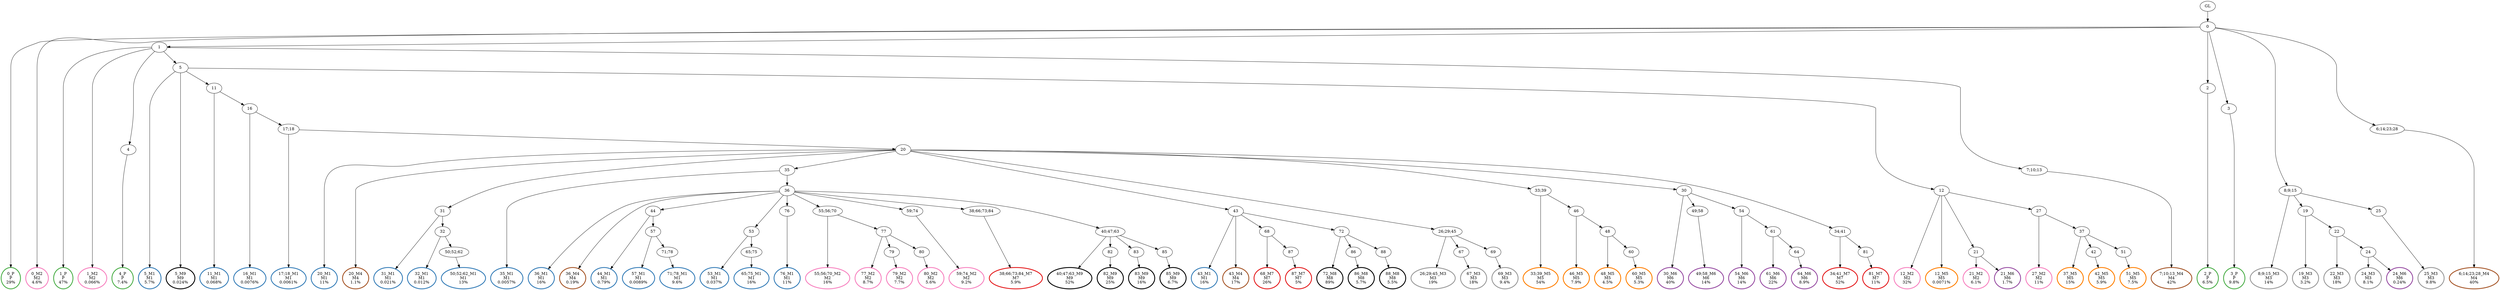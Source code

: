 digraph T {
	{
		rank=same
		135 [penwidth=3,colorscheme=set19,color=3,label="0_P\nP\n29%"]
		133 [penwidth=3,colorscheme=set19,color=3,label="1_P\nP\n47%"]
		131 [penwidth=3,colorscheme=set19,color=3,label="4_P\nP\n7.4%"]
		129 [penwidth=3,colorscheme=set19,color=3,label="2_P\nP\n6.5%"]
		127 [penwidth=3,colorscheme=set19,color=3,label="3_P\nP\n9.8%"]
		125 [penwidth=3,colorscheme=set19,color=2,label="5_M1\nM1\n5.7%"]
		123 [penwidth=3,colorscheme=set19,color=2,label="11_M1\nM1\n0.068%"]
		121 [penwidth=3,colorscheme=set19,color=2,label="16_M1\nM1\n0.0076%"]
		119 [penwidth=3,colorscheme=set19,color=2,label="17;18_M1\nM1\n0.0061%"]
		117 [penwidth=3,colorscheme=set19,color=2,label="20_M1\nM1\n11%"]
		115 [penwidth=3,colorscheme=set19,color=2,label="31_M1\nM1\n0.021%"]
		113 [penwidth=3,colorscheme=set19,color=2,label="32_M1\nM1\n0.012%"]
		111 [penwidth=3,colorscheme=set19,color=2,label="50;52;62_M1\nM1\n13%"]
		109 [penwidth=3,colorscheme=set19,color=2,label="35_M1\nM1\n0.0057%"]
		107 [penwidth=3,colorscheme=set19,color=2,label="36_M1\nM1\n16%"]
		105 [penwidth=3,colorscheme=set19,color=2,label="44_M1\nM1\n0.79%"]
		103 [penwidth=3,colorscheme=set19,color=2,label="57_M1\nM1\n0.0089%"]
		101 [penwidth=3,colorscheme=set19,color=2,label="71;78_M1\nM1\n9.6%"]
		99 [penwidth=3,colorscheme=set19,color=2,label="53_M1\nM1\n0.037%"]
		97 [penwidth=3,colorscheme=set19,color=2,label="65;75_M1\nM1\n16%"]
		95 [penwidth=3,colorscheme=set19,color=2,label="76_M1\nM1\n11%"]
		93 [penwidth=3,colorscheme=set19,color=2,label="43_M1\nM1\n16%"]
		92 [penwidth=3,colorscheme=set19,color=8,label="0_M2\nM2\n4.6%"]
		91 [penwidth=3,colorscheme=set19,color=8,label="1_M2\nM2\n0.066%"]
		89 [penwidth=3,colorscheme=set19,color=8,label="55;56;70_M2\nM2\n16%"]
		87 [penwidth=3,colorscheme=set19,color=8,label="77_M2\nM2\n8.7%"]
		85 [penwidth=3,colorscheme=set19,color=8,label="79_M2\nM2\n7.7%"]
		83 [penwidth=3,colorscheme=set19,color=8,label="80_M2\nM2\n5.6%"]
		81 [penwidth=3,colorscheme=set19,color=8,label="59;74_M2\nM2\n9.2%"]
		79 [penwidth=3,colorscheme=set19,color=8,label="12_M2\nM2\n32%"]
		77 [penwidth=3,colorscheme=set19,color=8,label="21_M2\nM2\n6.1%"]
		75 [penwidth=3,colorscheme=set19,color=8,label="27_M2\nM2\n11%"]
		73 [penwidth=3,colorscheme=set19,color=9,label="26;29;45_M3\nM3\n19%"]
		71 [penwidth=3,colorscheme=set19,color=9,label="67_M3\nM3\n18%"]
		69 [penwidth=3,colorscheme=set19,color=9,label="69_M3\nM3\n9.4%"]
		67 [penwidth=3,colorscheme=set19,color=9,label="8;9;15_M3\nM3\n14%"]
		65 [penwidth=3,colorscheme=set19,color=9,label="19_M3\nM3\n3.2%"]
		63 [penwidth=3,colorscheme=set19,color=9,label="22_M3\nM3\n18%"]
		61 [penwidth=3,colorscheme=set19,color=9,label="24_M3\nM3\n8.1%"]
		59 [penwidth=3,colorscheme=set19,color=9,label="25_M3\nM3\n9.8%"]
		58 [penwidth=3,colorscheme=set19,color=7,label="20_M4\nM4\n1.1%"]
		57 [penwidth=3,colorscheme=set19,color=7,label="36_M4\nM4\n0.19%"]
		56 [penwidth=3,colorscheme=set19,color=7,label="43_M4\nM4\n17%"]
		54 [penwidth=3,colorscheme=set19,color=7,label="7;10;13_M4\nM4\n42%"]
		52 [penwidth=3,colorscheme=set19,color=7,label="6;14;23;28_M4\nM4\n40%"]
		50 [penwidth=3,colorscheme=set19,color=5,label="33;39_M5\nM5\n54%"]
		48 [penwidth=3,colorscheme=set19,color=5,label="46_M5\nM5\n7.9%"]
		46 [penwidth=3,colorscheme=set19,color=5,label="48_M5\nM5\n4.5%"]
		44 [penwidth=3,colorscheme=set19,color=5,label="60_M5\nM5\n5.3%"]
		43 [penwidth=3,colorscheme=set19,color=5,label="12_M5\nM5\n0.0071%"]
		41 [penwidth=3,colorscheme=set19,color=5,label="37_M5\nM5\n15%"]
		39 [penwidth=3,colorscheme=set19,color=5,label="42_M5\nM5\n5.9%"]
		37 [penwidth=3,colorscheme=set19,color=5,label="51_M5\nM5\n7.5%"]
		35 [penwidth=3,colorscheme=set19,color=4,label="30_M6\nM6\n40%"]
		33 [penwidth=3,colorscheme=set19,color=4,label="49;58_M6\nM6\n14%"]
		31 [penwidth=3,colorscheme=set19,color=4,label="54_M6\nM6\n14%"]
		29 [penwidth=3,colorscheme=set19,color=4,label="61_M6\nM6\n22%"]
		27 [penwidth=3,colorscheme=set19,color=4,label="64_M6\nM6\n8.9%"]
		26 [penwidth=3,colorscheme=set19,color=4,label="21_M6\nM6\n1.7%"]
		25 [penwidth=3,colorscheme=set19,color=4,label="24_M6\nM6\n0.24%"]
		23 [penwidth=3,colorscheme=set19,color=1,label="34;41_M7\nM7\n52%"]
		21 [penwidth=3,colorscheme=set19,color=1,label="81_M7\nM7\n11%"]
		19 [penwidth=3,colorscheme=set19,color=1,label="38;66;73;84_M7\nM7\n5.9%"]
		17 [penwidth=3,colorscheme=set19,color=1,label="68_M7\nM7\n26%"]
		15 [penwidth=3,colorscheme=set19,color=1,label="87_M7\nM7\n5%"]
		13 [penwidth=3,colorscheme=set19,color=10,label="72_M8\nM8\n89%"]
		11 [penwidth=3,colorscheme=set19,color=10,label="86_M8\nM8\n5.7%"]
		9 [penwidth=3,colorscheme=set19,color=10,label="88_M8\nM8\n5.5%"]
		8 [penwidth=3,colorscheme=set19,color=21,label="5_M9\nM9\n0.024%"]
		6 [penwidth=3,colorscheme=set19,color=21,label="40;47;63_M9\nM9\n52%"]
		4 [penwidth=3,colorscheme=set19,color=21,label="82_M9\nM9\n25%"]
		2 [penwidth=3,colorscheme=set19,color=21,label="83_M9\nM9\n16%"]
		0 [penwidth=3,colorscheme=set19,color=21,label="85_M9\nM9\n6.7%"]
	}
	137 [label="GL"]
	136 [label="0"]
	134 [label="1"]
	132 [label="4"]
	130 [label="2"]
	128 [label="3"]
	126 [label="5"]
	124 [label="11"]
	122 [label="16"]
	120 [label="17;18"]
	118 [label="20"]
	116 [label="31"]
	114 [label="32"]
	112 [label="50;52;62"]
	110 [label="35"]
	108 [label="36"]
	106 [label="44"]
	104 [label="57"]
	102 [label="71;78"]
	100 [label="53"]
	98 [label="65;75"]
	96 [label="76"]
	94 [label="43"]
	90 [label="55;56;70"]
	88 [label="77"]
	86 [label="79"]
	84 [label="80"]
	82 [label="59;74"]
	80 [label="12"]
	78 [label="21"]
	76 [label="27"]
	74 [label="26;29;45"]
	72 [label="67"]
	70 [label="69"]
	68 [label="8;9;15"]
	66 [label="19"]
	64 [label="22"]
	62 [label="24"]
	60 [label="25"]
	55 [label="7;10;13"]
	53 [label="6;14;23;28"]
	51 [label="33;39"]
	49 [label="46"]
	47 [label="48"]
	45 [label="60"]
	42 [label="37"]
	40 [label="42"]
	38 [label="51"]
	36 [label="30"]
	34 [label="49;58"]
	32 [label="54"]
	30 [label="61"]
	28 [label="64"]
	24 [label="34;41"]
	22 [label="81"]
	20 [label="38;66;73;84"]
	18 [label="68"]
	16 [label="87"]
	14 [label="72"]
	12 [label="86"]
	10 [label="88"]
	7 [label="40;47;63"]
	5 [label="82"]
	3 [label="83"]
	1 [label="85"]
	137 -> 136
	136 -> 135
	136 -> 134
	136 -> 130
	136 -> 128
	136 -> 92
	136 -> 68
	136 -> 53
	134 -> 133
	134 -> 132
	134 -> 126
	134 -> 91
	134 -> 55
	132 -> 131
	130 -> 129
	128 -> 127
	126 -> 125
	126 -> 124
	126 -> 80
	126 -> 8
	124 -> 123
	124 -> 122
	122 -> 121
	122 -> 120
	120 -> 119
	120 -> 118
	118 -> 117
	118 -> 116
	118 -> 110
	118 -> 94
	118 -> 74
	118 -> 58
	118 -> 51
	118 -> 36
	118 -> 24
	116 -> 115
	116 -> 114
	114 -> 113
	114 -> 112
	112 -> 111
	110 -> 109
	110 -> 108
	108 -> 107
	108 -> 106
	108 -> 100
	108 -> 96
	108 -> 90
	108 -> 82
	108 -> 57
	108 -> 20
	108 -> 7
	106 -> 105
	106 -> 104
	104 -> 103
	104 -> 102
	102 -> 101
	100 -> 99
	100 -> 98
	98 -> 97
	96 -> 95
	94 -> 93
	94 -> 56
	94 -> 18
	94 -> 14
	90 -> 89
	90 -> 88
	88 -> 87
	88 -> 86
	88 -> 84
	86 -> 85
	84 -> 83
	82 -> 81
	80 -> 79
	80 -> 78
	80 -> 76
	80 -> 43
	78 -> 77
	78 -> 26
	76 -> 75
	76 -> 42
	74 -> 73
	74 -> 72
	74 -> 70
	72 -> 71
	70 -> 69
	68 -> 67
	68 -> 66
	68 -> 60
	66 -> 65
	66 -> 64
	64 -> 63
	64 -> 62
	62 -> 61
	62 -> 25
	60 -> 59
	55 -> 54
	53 -> 52
	51 -> 50
	51 -> 49
	49 -> 48
	49 -> 47
	47 -> 46
	47 -> 45
	45 -> 44
	42 -> 41
	42 -> 40
	42 -> 38
	40 -> 39
	38 -> 37
	36 -> 35
	36 -> 34
	36 -> 32
	34 -> 33
	32 -> 31
	32 -> 30
	30 -> 29
	30 -> 28
	28 -> 27
	24 -> 23
	24 -> 22
	22 -> 21
	20 -> 19
	18 -> 17
	18 -> 16
	16 -> 15
	14 -> 13
	14 -> 12
	14 -> 10
	12 -> 11
	10 -> 9
	7 -> 6
	7 -> 5
	7 -> 3
	7 -> 1
	5 -> 4
	3 -> 2
	1 -> 0
}
